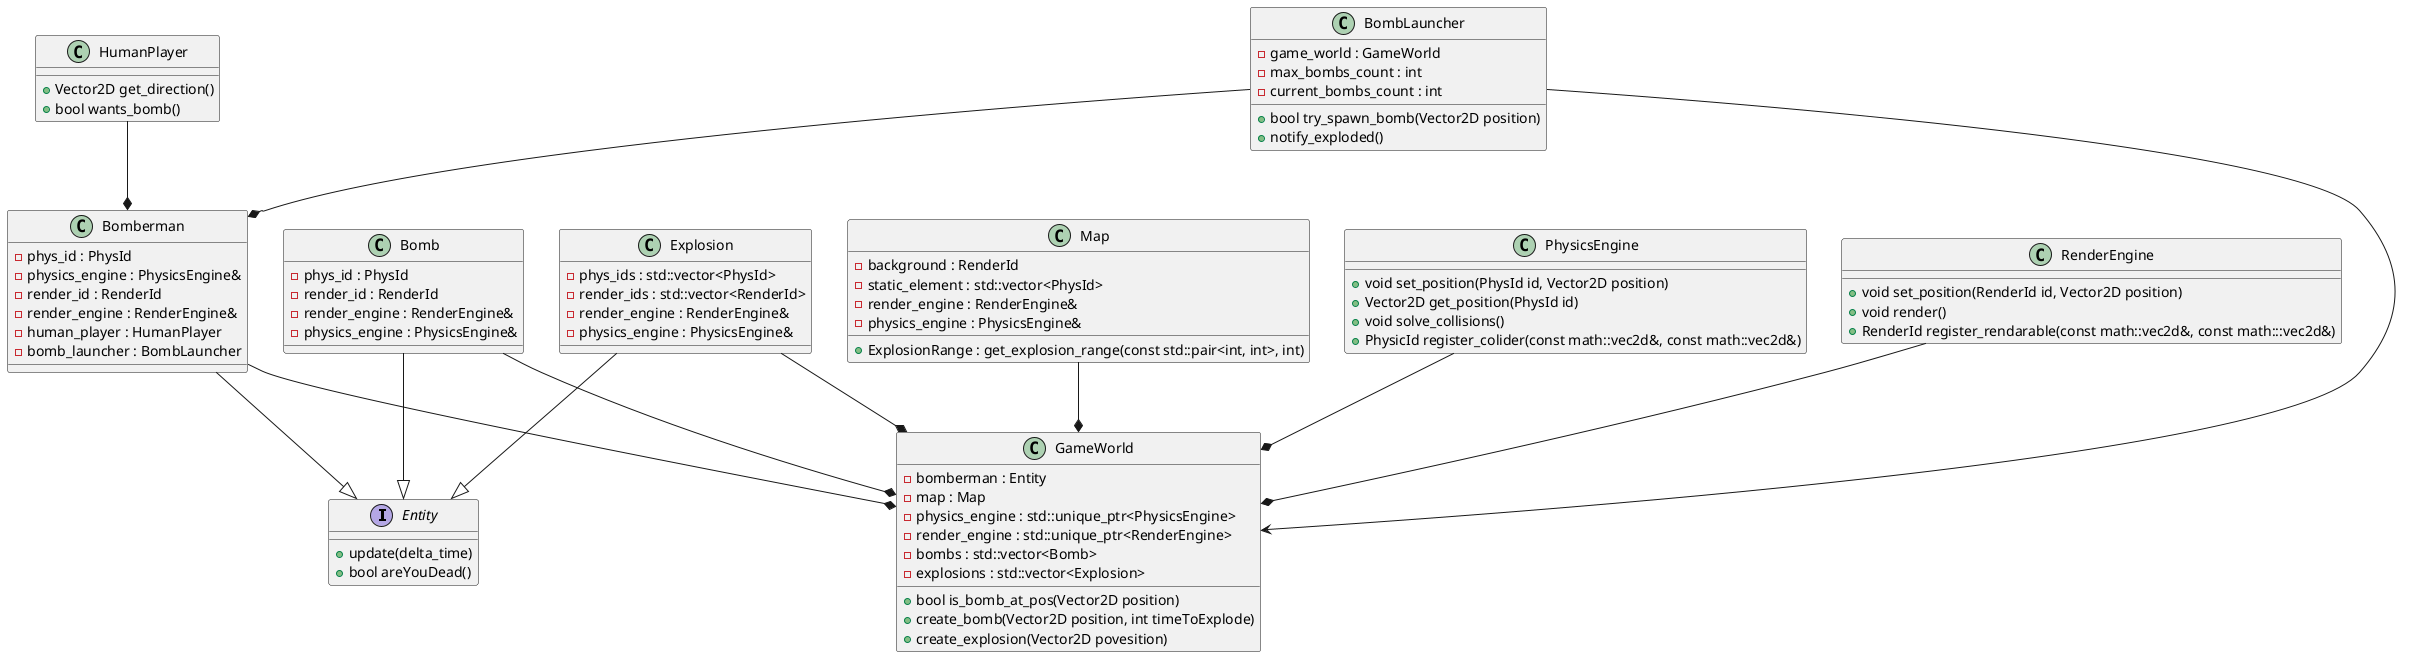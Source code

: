 @startuml

interface Entity {
+ update(delta_time)
+ bool areYouDead()
}

class Bomberman {
- phys_id : PhysId
- physics_engine : PhysicsEngine&
- render_id : RenderId
- render_engine : RenderEngine&
- human_player : HumanPlayer
- bomb_launcher : BombLauncher
}

class GameWorld {
- bomberman : Entity
- map : Map
- physics_engine : std::unique_ptr<PhysicsEngine>
- render_engine : std::unique_ptr<RenderEngine>
- bombs : std::vector<Bomb>
- explosions : std::vector<Explosion>
+ bool is_bomb_at_pos(Vector2D position)
+ create_bomb(Vector2D position, int timeToExplode)
+ create_explosion(Vector2D povesition)
}

class HumanPlayer {
+ Vector2D get_direction()
+ bool wants_bomb()
}

class BombLauncher {
- game_world : GameWorld
- max_bombs_count : int
- current_bombs_count : int
+ bool try_spawn_bomb(Vector2D position)
+ notify_exploded()
}

class Map {
- background : RenderId
- static_element : std::vector<PhysId>
- render_engine : RenderEngine&
- physics_engine : PhysicsEngine&
+ ExplosionRange : get_explosion_range(const std::pair<int, int>, int)
}

class PhysicsEngine{
+ void set_position(PhysId id, Vector2D position)
+ Vector2D get_position(PhysId id)
+ void solve_collisions()
+ PhysicId register_colider(const math::vec2d&, const math::vec2d&)
}

class RenderEngine{
+ void set_position(RenderId id, Vector2D position)
+ void render()
+ RenderId register_rendarable(const math::vec2d&, const math:::vec2d&)
}

class Bomb {
- phys_id : PhysId
- render_id : RenderId
- render_engine : RenderEngine&
- physics_engine : PhysicsEngine&
}

class Explosion {
- phys_ids : std::vector<PhysId>
- render_ids : std::vector<RenderId>
- render_engine : RenderEngine&
- physics_engine : PhysicsEngine&
}

Bomberman --|> Entity
Bomb --|> Entity
Explosion --|> Entity

Bomberman --* GameWorld
Bomb --* GameWorld
Explosion --* GameWorld

HumanPlayer --* Bomberman

BombLauncher --> GameWorld
BombLauncher --* Bomberman


Map --* GameWorld

RenderEngine --* GameWorld
PhysicsEngine --* GameWorld

@enduml
